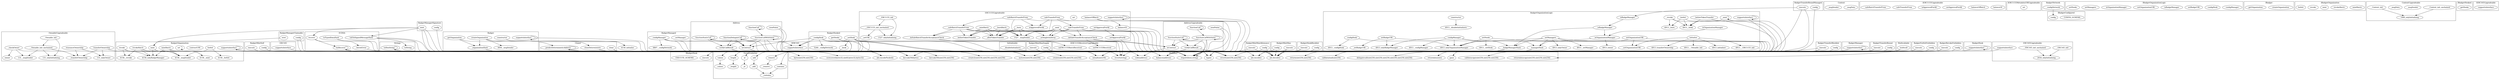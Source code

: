 strict digraph {
subgraph cluster_5890_BadgerMintSelf {
label = "BadgerMintSelf"
"5890_execute" [label="execute"]
"5890_config" [label="config"]
}subgraph cluster_131_OwnableUpgradeable {
label = "OwnableUpgradeable"
"131_renounceOwnership" [label="renounceOwnership"]
"131_transferOwnership" [label="transferOwnership"]
"131___Ownable_init" [label="__Ownable_init"]
"131__transferOwnership" [label="_transferOwnership"]
"131___Ownable_init_unchained" [label="__Ownable_init_unchained"]
"131_owner" [label="owner"]
"131__checkOwner" [label="_checkOwner"]
"131___Ownable_init" -> "131___Ownable_init_unchained"
"131___Ownable_init_unchained" -> "131__msgSender"
"131___Ownable_init_unchained" -> "131_onlyInitializing"
"131_transferOwnership" -> "131_onlyOwner"
"131_renounceOwnership" -> "131__transferOwnership"
"131__checkOwner" -> "131_owner"
"131_renounceOwnership" -> "131_onlyOwner"
"131___Ownable_init_unchained" -> "131__transferOwnership"
"131__checkOwner" -> "131__msgSender"
"131___Ownable_init" -> "131_onlyInitializing"
"131_transferOwnership" -> "131__transferOwnership"
}subgraph cluster_3081_ERC165 {
label = "ERC165"
"3081_supportsInterface" [label="supportsInterface"]
}subgraph cluster_2443_Context {
label = "Context"
"2443__msgData" [label="_msgData"]
"2443__msgSender" [label="_msgSender"]
}subgraph cluster_6926_BadgerManagerClaimable {
label = "BadgerManagerClaimable"
"6926_config" [label="config"]
"6926_mint" [label="mint"]
}subgraph cluster_3856_Badger {
label = "Badger"
"3856_createOrganization" [label="createOrganization"]
"3856_supportsInterface" [label="supportsInterface"]
"3856_constructor" [label="constructor"]
"3856__organizationHash" [label="_organizationHash"]
"3856_getOrganization" [label="getOrganization"]
"3856_supportsInterface" -> "3856_supportsInterface"
"3856_getOrganization" -> "3856__organizationHash"
"3856_createOrganization" -> "3856__msgSender"
"3856_createOrganization" -> "3856__organizationHash"
}subgraph cluster_3093_IERC165 {
label = "IERC165"
"3093_supportsInterface" [label="supportsInterface"]
}subgraph cluster_6807_BadgerManaged {
label = "BadgerManaged"
"6807__setManager" [label="_setManager"]
"6807__configManager" [label="_configManager"]
"6807__configManager" -> "6807__configNetwork"
}subgraph cluster_1690_IERC1155Upgradeable {
label = "IERC1155Upgradeable"
"1690_balanceOf" [label="balanceOf"]
"1690_balanceOfBatch" [label="balanceOfBatch"]
"1690_setApprovalForAll" [label="setApprovalForAll"]
"1690_isApprovedForAll" [label="isApprovedForAll"]
"1690_safeTransferFrom" [label="safeTransferFrom"]
"1690_safeBatchTransferFrom" [label="safeBatchTransferFrom"]
}subgraph cluster_282_Initializable {
label = "Initializable"
"282__disableInitializers" [label="_disableInitializers"]
}subgraph cluster_5788_BadgerMintMaxSupply {
label = "BadgerMintMaxSupply"
"5788_config" [label="config"]
"5788_execute" [label="execute"]
}subgraph cluster_1948_AddressUpgradeable {
label = "AddressUpgradeable"
"1948_functionCallWithValue" [label="functionCallWithValue"]
"1948_isContract" [label="isContract"]
"1948_sendValue" [label="sendValue"]
"1948_verifyCallResult" [label="verifyCallResult"]
"1948_functionCall" [label="functionCall"]
"1948_functionStaticCall" [label="functionStaticCall"]
"1948_functionStaticCall" -> "1948_isContract"
"1948_functionCallWithValue" -> "1948_verifyCallResult"
"1948_functionStaticCall" -> "1948_verifyCallResult"
"1948_functionCallWithValue" -> "1948_isContract"
"1948_functionCallWithValue" -> "1948_functionCallWithValue"
"1948_functionCall" -> "1948_functionCallWithValue"
"1948_functionCall" -> "1948_functionCall"
"1948_functionStaticCall" -> "1948_functionStaticCall"
}subgraph cluster_5664_BadgerMintMaxAllowance {
label = "BadgerMintMaxAllowance"
"5664_config" [label="config"]
"5664_execute" [label="execute"]
}subgraph cluster_5537_BadgerMintMax {
label = "BadgerMintMax"
"5537_execute" [label="execute"]
"5537_config" [label="config"]
}subgraph cluster_5410_BadgerHookBlocklist {
label = "BadgerHookBlocklist"
"5410_execute" [label="execute"]
"5410_config" [label="config"]
}subgraph cluster_1568_IERC1155ReceiverUpgradeable {
label = "IERC1155ReceiverUpgradeable"
"1568_onERC1155BatchReceived" [label="onERC1155BatchReceived"]
"1568_onERC1155Received" [label="onERC1155Received"]
}subgraph cluster_1705_IERC1155MetadataURIUpgradeable {
label = "IERC1155MetadataURIUpgradeable"
"1705_uri" [label="uri"]
}subgraph cluster_3883_BadgerNetwork {
label = "BadgerNetwork"
"3883__configNetwork" [label="_configNetwork"]
}subgraph cluster_6700_IBadgerOrganizationLogic {
label = "IBadgerOrganizationLogic"
"6700_configManager" [label="configManager"]
"6700_configHook" [label="configHook"]
"6700_setBadgeURI" [label="setBadgeURI"]
"6700_isBadgeManager" [label="isBadgeManager"]
"6700_setOrganizationURI" [label="setOrganizationURI"]
"6700_isOrganizationManager" [label="isOrganizationManager"]
"6700_setManagers" [label="setManagers"]
"6700_setHooks" [label="setHooks"]
}subgraph cluster_4913_BadgerOrganizationLogic {
label = "BadgerOrganizationLogic"
"4913_isOrganizationManager" [label="isOrganizationManager"]
"4913__setBadgeURI" [label="_setBadgeURI"]
"4913__isOrganizationManager" [label="_isOrganizationManager"]
"4913_isBadgeManager" [label="isBadgeManager"]
"4913__setOrganizationURI" [label="_setOrganizationURI"]
"4913_initialize" [label="initialize"]
"4913_configHook" [label="configHook"]
"4913_setManagers" [label="setManagers"]
"4913_constructor" [label="constructor"]
"4913__beforeTokenTransfer" [label="_beforeTokenTransfer"]
"4913__badgeManagerHash" [label="_badgeManagerHash"]
"4913_supportsInterface" [label="supportsInterface"]
"4913__revoke" [label="_revoke"]
"4913__forfeit" [label="_forfeit"]
"4913_setBadgeURI" [label="setBadgeURI"]
"4913__mint" [label="_mint"]
"4913__managerHash" [label="_managerHash"]
"4913_setHooks" [label="setHooks"]
"4913__isBadgeManager" [label="_isBadgeManager"]
"4913_setOrganizationURI" [label="setOrganizationURI"]
"4913_configManager" [label="configManager"]
"4913_isBadgeManager" -> "4913__isBadgeManager"
"4913__isBadgeManager" -> "4913__badgeManagerHash"
"4913_initialize" -> "4913_transferOwnership"
"4913_configManager" -> "4913_onlyOrganizationManager"
"4913_setHooks" -> "4913__setHook"
"4913_initialize" -> "4913___Ownable_init"
"4913_constructor" -> "4913__disableInitializers"
"4913__revoke" -> "4913__burn"
"4913_isOrganizationManager" -> "4913__isOrganizationManager"
"4913_supportsInterface" -> "4913_supportsInterface"
"4913_initialize" -> "4913__setOrganizationURI"
"4913_setManagers" -> "4913_onlyOrganizationManager"
"4913__mint" -> "4913__mint"
"4913_setManagers" -> "4913_onlyOwner"
"4913_setOrganizationURI" -> "4913__setOrganizationURI"
"4913_setBadgeURI" -> "4913__setBadgeURI"
"4913_setHooks" -> "4913_onlyOrganizationManager"
"4913_setManagers" -> "4913__badgeManagerHash"
"4913_initialize" -> "4913_initializer"
"4913_setManagers" -> "4913__setManager"
"4913_configManager" -> "4913__managerHash"
"4913_configManager" -> "4913__badgeManagerHash"
"4913_setManagers" -> "4913__managerHash"
"4913_setBadgeURI" -> "4913_onlyBadgeManager"
"4913_initialize" -> "4913___ERC1155_init"
"4913__isBadgeManager" -> "4913__isOrganizationManager"
"4913_configHook" -> "4913_onlyOrganizationManager"
"4913__revoke" -> "4913__hook"
"4913__forfeit" -> "4913__burn"
"4913__beforeTokenTransfer" -> "4913__hook"
"4913_configManager" -> "4913__configManager"
"4913__forfeit" -> "4913__hook"
"4913__isOrganizationManager" -> "4913_owner"
"4913_configManager" -> "4913_onlyBadgeManager"
"4913__isOrganizationManager" -> "4913__managerHash"
"4913__mint" -> "4913__hook"
"4913_configHook" -> "4913__configHook"
"4913_setOrganizationURI" -> "4913_onlyOrganizationManager"
}subgraph cluster_7091_BadgerManagerSignature {
label = "BadgerManagerSignature"
"7091_mint" [label="mint"]
"7091_config" [label="config"]
}subgraph cluster_6452_IBadger {
label = "IBadger"
"6452_createOrganization" [label="createOrganization"]
"6452_getOrganization" [label="getOrganization"]
}subgraph cluster_6068_BadgerTransferBlocklist {
label = "BadgerTransferBlocklist"
"6068_config" [label="config"]
"6068_execute" [label="execute"]
}subgraph cluster_6840_BadgerManager {
label = "BadgerManager"
"6840_supportsInterface" [label="supportsInterface"]
"6840_supportsInterface" -> "6840_supportsInterface"
}subgraph cluster_6200_BadgerTransferBound {
label = "BadgerTransferBound"
"6200_execute" [label="execute"]
"6200_config" [label="config"]
}subgraph cluster_4158_BadgerOrganization {
label = "BadgerOrganization"
"4158_mint" [label="mint"]
"4158_supportsInterface" [label="supportsInterface"]
"4158_contractURI" [label="contractURI"]
"4158_uri" [label="uri"]
"4158_forfeit" [label="forfeit"]
"4158_revoke" [label="revoke"]
"4158_revokeBatch" [label="revokeBatch"]
"4158_mintBatch" [label="mintBatch"]
"4158_mint" -> "4158__msgSender"
"4158_mint" -> "4158_onlyBadgeManager"
"4158_forfeit" -> "4158__forfeit"
"4158_revoke" -> "4158__msgSender"
"4158_revokeBatch" -> "4158_onlyBadgeManager"
"4158_mintBatch" -> "4158_onlyBadgeManager"
"4158_revokeBatch" -> "4158__revoke"
"4158_mint" -> "4158__mint"
"4158_mintBatch" -> "4158__mint"
"4158_revoke" -> "4158__revoke"
"4158_forfeit" -> "4158__msgSender"
"4158_revoke" -> "4158_onlyBadgeManager"
"4158_supportsInterface" -> "4158_supportsInterface"
"4158_revokeBatch" -> "4158__msgSender"
"4158_uri" -> "4158_uri"
"4158_mintBatch" -> "4158__msgSender"
}subgraph cluster_6594_IBadgerOrganization {
label = "IBadgerOrganization"
"6594_mintBatch" [label="mintBatch"]
"6594_revokeBatch" [label="revokeBatch"]
"6594_mint" [label="mint"]
"6594_revoke" [label="revoke"]
"6594_forfeit" [label="forfeit"]
}subgraph cluster_7107_Multicallable {
label = "Multicallable"
"7107_multicall" [label="multicall"]
}subgraph cluster_6468_IBadgerConfigured {
label = "IBadgerConfigured"
"6468_CONFIG_SCHEMA" [label="CONFIG_SCHEMA"]
"6468_config" [label="config"]
}subgraph cluster_1990_ContextUpgradeable {
label = "ContextUpgradeable"
"1990___Context_init_unchained" [label="__Context_init_unchained"]
"1990__msgSender" [label="_msgSender"]
"1990__msgData" [label="_msgData"]
"1990___Context_init" [label="__Context_init"]
"1990___Context_init" -> "1990_onlyInitializing"
"1990___Context_init_unchained" -> "1990_onlyInitializing"
}subgraph cluster_5324_BadgerForfeitForbidden {
label = "BadgerForfeitForbidden"
"5324_config" [label="config"]
"5324_execute" [label="execute"]
}subgraph cluster_2126_Clones {
label = "Clones"
"2126_clone" [label="clone"]
"2126_cloneDeterministic" [label="cloneDeterministic"]
"2126_predictDeterministicAddress" [label="predictDeterministicAddress"]
"2126_predictDeterministicAddress" -> "2126_predictDeterministicAddress"
}subgraph cluster_6352_BadgerTransferBoundManaged {
label = "BadgerTransferBoundManaged"
"6352_config" [label="config"]
"6352_execute" [label="execute"]
}subgraph cluster_6488_IBadgerHook {
label = "IBadgerHook"
"6488_execute" [label="execute"]
"6488_EXECUTE_SCHEMA" [label="EXECUTE_SCHEMA"]
}subgraph cluster_5976_BadgerRevokeForbidden {
label = "BadgerRevokeForbidden"
"5976_config" [label="config"]
"5976_execute" [label="execute"]
}subgraph cluster_4956_BadgerHook {
label = "BadgerHook"
"4956_supportsInterface" [label="supportsInterface"]
"4956_supportsInterface" -> "4956_supportsInterface"
}subgraph cluster_3692_EnumerableSet {
label = "EnumerableSet"
"3692_values" [label="values"]
"3692__at" [label="_at"]
"3692_length" [label="length"]
"3692__add" [label="_add"]
"3692__length" [label="_length"]
"3692_add" [label="add"]
"3692_contains" [label="contains"]
"3692__remove" [label="_remove"]
"3692_remove" [label="remove"]
"3692__values" [label="_values"]
"3692_at" [label="at"]
"3692__contains" [label="_contains"]
"3692_values" -> "3692__values"
"3692_add" -> "3692__add"
"3692_at" -> "3692__at"
"3692_remove" -> "3692__remove"
"3692_length" -> "3692__length"
"3692__add" -> "3692__contains"
"3692_contains" -> "3692__contains"
}subgraph cluster_2669_Strings {
label = "Strings"
"2669_toString" [label="toString"]
"2669_toHexString" [label="toHexString"]
"2669_toHexString" -> "2669_toHexString"
}subgraph cluster_3057_ECDSA {
label = "ECDSA"
"3057_recover" [label="recover"]
"3057_tryRecover" [label="tryRecover"]
"3057_toTypedDataHash" [label="toTypedDataHash"]
"3057__throwError" [label="_throwError"]
"3057_toEthSignedMessageHash" [label="toEthSignedMessageHash"]
"3057_recover" -> "3057__throwError"
"3057_tryRecover" -> "3057_tryRecover"
"3057_recover" -> "3057_tryRecover"
}subgraph cluster_2034_ERC165Upgradeable {
label = "ERC165Upgradeable"
"2034___ERC165_init" [label="__ERC165_init"]
"2034___ERC165_init_unchained" [label="__ERC165_init_unchained"]
"2034_supportsInterface" [label="supportsInterface"]
"2034___ERC165_init" -> "2034_onlyInitializing"
"2034___ERC165_init_unchained" -> "2034_onlyInitializing"
}subgraph cluster_6516_IBadgerHooked {
label = "IBadgerHooked"
"6516_getHooks" [label="getHooks"]
}subgraph cluster_2421_Address {
label = "Address"
"2421_isContract" [label="isContract"]
"2421_functionCall" [label="functionCall"]
"2421_functionStaticCall" [label="functionStaticCall"]
"2421_functionCallWithValue" [label="functionCallWithValue"]
"2421_verifyCallResult" [label="verifyCallResult"]
"2421_sendValue" [label="sendValue"]
"2421_functionDelegateCall" [label="functionDelegateCall"]
"2421_functionStaticCall" -> "2421_verifyCallResult"
"2421_functionCallWithValue" -> "2421_isContract"
"2421_functionCallWithValue" -> "2421_verifyCallResult"
"2421_functionDelegateCall" -> "2421_functionDelegateCall"
"2421_functionDelegateCall" -> "2421_verifyCallResult"
"2421_functionStaticCall" -> "2421_functionStaticCall"
"2421_functionDelegateCall" -> "2421_isContract"
"2421_functionStaticCall" -> "2421_isContract"
"2421_functionCall" -> "2421_functionCall"
"2421_functionCallWithValue" -> "2421_functionCallWithValue"
"2421_functionCall" -> "2421_functionCallWithValue"
}subgraph cluster_1527_ERC1155Upgradeable {
label = "ERC1155Upgradeable"
"1527__beforeTokenTransfer" [label="_beforeTokenTransfer"]
"1527__burnBatch" [label="_burnBatch"]
"1527__safeBatchTransferFrom" [label="_safeBatchTransferFrom"]
"1527___ERC1155_init_unchained" [label="__ERC1155_init_unchained"]
"1527__asSingletonArray" [label="_asSingletonArray"]
"1527_setApprovalForAll" [label="setApprovalForAll"]
"1527_safeTransferFrom" [label="safeTransferFrom"]
"1527_supportsInterface" [label="supportsInterface"]
"1527__doSafeBatchTransferAcceptanceCheck" [label="_doSafeBatchTransferAcceptanceCheck"]
"1527__setApprovalForAll" [label="_setApprovalForAll"]
"1527_uri" [label="uri"]
"1527__afterTokenTransfer" [label="_afterTokenTransfer"]
"1527_balanceOfBatch" [label="balanceOfBatch"]
"1527_balanceOf" [label="balanceOf"]
"1527___ERC1155_init" [label="__ERC1155_init"]
"1527__setURI" [label="_setURI"]
"1527__doSafeTransferAcceptanceCheck" [label="_doSafeTransferAcceptanceCheck"]
"1527__mintBatch" [label="_mintBatch"]
"1527_isApprovedForAll" [label="isApprovedForAll"]
"1527__mint" [label="_mint"]
"1527_safeBatchTransferFrom" [label="safeBatchTransferFrom"]
"1527__safeTransferFrom" [label="_safeTransferFrom"]
"1527__burn" [label="_burn"]
"1527__mintBatch" -> "1527__beforeTokenTransfer"
"1527_setApprovalForAll" -> "1527__msgSender"
"1527__burn" -> "1527__afterTokenTransfer"
"1527__safeBatchTransferFrom" -> "1527__msgSender"
"1527__mint" -> "1527__afterTokenTransfer"
"1527__safeTransferFrom" -> "1527__beforeTokenTransfer"
"1527__safeBatchTransferFrom" -> "1527__afterTokenTransfer"
"1527__burnBatch" -> "1527__beforeTokenTransfer"
"1527__burn" -> "1527__msgSender"
"1527_safeBatchTransferFrom" -> "1527__safeBatchTransferFrom"
"1527_supportsInterface" -> "1527_supportsInterface"
"1527__burn" -> "1527__beforeTokenTransfer"
"1527_safeTransferFrom" -> "1527__msgSender"
"1527__burn" -> "1527__asSingletonArray"
"1527__safeTransferFrom" -> "1527__doSafeTransferAcceptanceCheck"
"1527__burnBatch" -> "1527__msgSender"
"1527_safeBatchTransferFrom" -> "1527__msgSender"
"1527__mint" -> "1527__msgSender"
"1527___ERC1155_init_unchained" -> "1527__setURI"
"1527__mint" -> "1527__beforeTokenTransfer"
"1527__mintBatch" -> "1527__doSafeBatchTransferAcceptanceCheck"
"1527___ERC1155_init" -> "1527___ERC1155_init_unchained"
"1527_balanceOfBatch" -> "1527_balanceOf"
"1527__mint" -> "1527__doSafeTransferAcceptanceCheck"
"1527__safeBatchTransferFrom" -> "1527__doSafeBatchTransferAcceptanceCheck"
"1527__safeTransferFrom" -> "1527__msgSender"
"1527__mint" -> "1527__asSingletonArray"
"1527_safeTransferFrom" -> "1527__safeTransferFrom"
"1527_setApprovalForAll" -> "1527__setApprovalForAll"
"1527___ERC1155_init" -> "1527_onlyInitializing"
"1527__safeTransferFrom" -> "1527__afterTokenTransfer"
"1527__safeBatchTransferFrom" -> "1527__beforeTokenTransfer"
"1527_safeTransferFrom" -> "1527_isApprovedForAll"
"1527__safeTransferFrom" -> "1527__asSingletonArray"
"1527__mintBatch" -> "1527__afterTokenTransfer"
"1527__mintBatch" -> "1527__msgSender"
"1527__burnBatch" -> "1527__afterTokenTransfer"
"1527___ERC1155_init_unchained" -> "1527_onlyInitializing"
"1527_safeBatchTransferFrom" -> "1527_isApprovedForAll"
}subgraph cluster_5240_BadgerHooked {
label = "BadgerHooked"
"5240__hook" [label="_hook"]
"5240_getHooks" [label="getHooks"]
"5240__setHook" [label="_setHook"]
"5240__configHook" [label="_configHook"]
"5240__configHook" -> "5240__configNetwork"
"5240__setHook" -> "5240__hook"
}subgraph cluster_2046_IERC165Upgradeable {
label = "IERC165Upgradeable"
"2046_supportsInterface" [label="supportsInterface"]
}subgraph cluster_solidity {
label = "[Solidity]"
"code(address)" 
"create2(uint256,uint256,uint256,uint256)" 
"calldataload(uint256)" 
"revert(uint256,uint256)" 
"return(uint256,uint256)" 
"abi.decode()" 
"keccak256(uint256,uint256)" 
"keccak256(bytes)" 
"create(uint256,uint256,uint256)" 
"abi.encodePacked()" 
"byte(uint256,uint256)" 
"abi.encode()" 
"returndatacopy(uint256,uint256,uint256)" 
"require(bool,string)" 
"revert(string)" 
"calldatacopy(uint256,uint256,uint256)" 
"balance(address)" 
"ecrecover(bytes32,uint8,bytes32,bytes32)" 
"mload(uint256)" 
"type()" 
"gas()" 
"returndatasize()" 
"mstore(uint256,uint256)" 
"delegatecall(uint256,uint256,uint256,uint256,uint256,uint256)" 
"7107_multicall" -> "mstore(uint256,uint256)"
"1527__doSafeTransferAcceptanceCheck" -> "revert(string)"
"6068_config" -> "abi.decode()"
"5537_execute" -> "require(bool,string)"
"5976_execute" -> "require(bool,string)"
"1527_safeTransferFrom" -> "require(bool,string)"
"5240__setHook" -> "abi.encode()"
"5976_execute" -> "abi.decode()"
"3856__organizationHash" -> "abi.encodePacked()"
"3057_tryRecover" -> "byte(uint256,uint256)"
"1527__burnBatch" -> "require(bool,string)"
"7091_config" -> "abi.decode()"
"3856__organizationHash" -> "keccak256(bytes)"
"5324_config" -> "abi.decode()"
"2126_cloneDeterministic" -> "mload(uint256)"
"4913_setManagers" -> "require(bool,string)"
"4158_supportsInterface" -> "type()"
"1527__mintBatch" -> "require(bool,string)"
"1527_balanceOf" -> "require(bool,string)"
"5664_config" -> "require(bool,string)"
"6352_config" -> "abi.decode()"
"7107_multicall" -> "delegatecall(uint256,uint256,uint256,uint256,uint256,uint256)"
"3057__throwError" -> "revert(string)"
"5976_config" -> "abi.decode()"
"3081_supportsInterface" -> "type()"
"1527__mint" -> "require(bool,string)"
"2421_sendValue" -> "balance(address)"
"4913_setHooks" -> "require(bool,string)"
"6068_execute" -> "require(bool,string)"
"5890_config" -> "abi.decode()"
"6926_config" -> "abi.decode()"
"5664_execute" -> "abi.decode()"
"1948_functionCallWithValue" -> "balance(address)"
"6200_config" -> "abi.decode()"
"2126_cloneDeterministic" -> "mstore(uint256,uint256)"
"1527__setApprovalForAll" -> "require(bool,string)"
"2669_toHexString" -> "require(bool,string)"
"5890_execute" -> "require(bool,string)"
"4158_mintBatch" -> "require(bool,string)"
"4913__managerHash" -> "abi.encode()"
"4913__mint" -> "abi.encode()"
"1948_functionStaticCall" -> "require(bool,string)"
"7091_mint" -> "keccak256(bytes)"
"5240__configHook" -> "type()"
"4913__badgeManagerHash" -> "abi.encode()"
"3057_toEthSignedMessageHash" -> "abi.encodePacked()"
"5410_execute" -> "require(bool,string)"
"6200_execute" -> "require(bool,string)"
"2421_verifyCallResult" -> "revert(string)"
"4913_supportsInterface" -> "type()"
"7107_multicall" -> "revert(uint256,uint256)"
"5537_config" -> "require(bool,string)"
"5664_config" -> "abi.decode()"
"7107_multicall" -> "returndatasize()"
"1948_isContract" -> "code(address)"
"1948_sendValue" -> "balance(address)"
"1527__doSafeBatchTransferAcceptanceCheck" -> "revert(string)"
"7107_multicall" -> "return(uint256,uint256)"
"5324_execute" -> "require(bool,string)"
"4913__forfeit" -> "abi.encode()"
"2421_functionCallWithValue" -> "require(bool,string)"
"5537_execute" -> "abi.decode()"
"2421_sendValue" -> "require(bool,string)"
"131__checkOwner" -> "require(bool,string)"
"7107_multicall" -> "mload(uint256)"
"2126_clone" -> "mstore(uint256,uint256)"
"7107_multicall" -> "gas()"
"5890_execute" -> "abi.decode()"
"2126_cloneDeterministic" -> "create2(uint256,uint256,uint256,uint256)"
"1948_verifyCallResult" -> "mload(uint256)"
"6200_execute" -> "abi.decode()"
"2126_clone" -> "create(uint256,uint256,uint256)"
"6807__configManager" -> "require(bool,string)"
"4913__managerHash" -> "keccak256(bytes)"
"3057_toTypedDataHash" -> "keccak256(bytes)"
"7107_multicall" -> "calldataload(uint256)"
"4913__beforeTokenTransfer" -> "abi.encode()"
"2126_clone" -> "require(bool,string)"
"1527_safeBatchTransferFrom" -> "require(bool,string)"
"5788_config" -> "abi.decode()"
"1527_balanceOfBatch" -> "require(bool,string)"
"5788_execute" -> "abi.decode()"
"5537_config" -> "abi.decode()"
"1527__safeBatchTransferFrom" -> "require(bool,string)"
"5664_execute" -> "require(bool,string)"
"7091_mint" -> "require(bool,string)"
"6068_execute" -> "abi.decode()"
"5240__setHook" -> "type()"
"3856_supportsInterface" -> "type()"
"2421_verifyCallResult" -> "mload(uint256)"
"2126_predictDeterministicAddress" -> "keccak256(uint256,uint256)"
"3057_tryRecover" -> "mload(uint256)"
"1948_sendValue" -> "require(bool,string)"
"282__disableInitializers" -> "require(bool,string)"
"1948_verifyCallResult" -> "revert(uint256,uint256)"
"4913_setOrganizationURI" -> "require(bool,string)"
"5410_execute" -> "abi.decode()"
"1948_verifyCallResult" -> "revert(string)"
"4158_revokeBatch" -> "require(bool,string)"
"6840_supportsInterface" -> "type()"
"2126_predictDeterministicAddress" -> "mload(uint256)"
"5788_config" -> "require(bool,string)"
"131_transferOwnership" -> "require(bool,string)"
"2421_functionStaticCall" -> "require(bool,string)"
"2421_functionCallWithValue" -> "balance(address)"
"6352_execute" -> "require(bool,string)"
"7091_mint" -> "abi.encodePacked()"
"4956_supportsInterface" -> "type()"
"5410_config" -> "abi.decode()"
"2421_functionDelegateCall" -> "require(bool,string)"
"2034_supportsInterface" -> "type()"
"5324_execute" -> "abi.decode()"
"3057_toEthSignedMessageHash" -> "keccak256(bytes)"
"2126_clone" -> "mload(uint256)"
"1527__burn" -> "require(bool,string)"
"2126_cloneDeterministic" -> "require(bool,string)"
"6807__configManager" -> "type()"
"3057_tryRecover" -> "ecrecover(bytes32,uint8,bytes32,bytes32)"
"3856_constructor" -> "require(bool,string)"
"2421_verifyCallResult" -> "revert(uint256,uint256)"
"4913_setBadgeURI" -> "require(bool,string)"
"5788_execute" -> "require(bool,string)"
"5240__setHook" -> "require(bool,string)"
"5240__configHook" -> "require(bool,string)"
"1527_supportsInterface" -> "type()"
"4913__revoke" -> "abi.encode()"
"4913__badgeManagerHash" -> "keccak256(bytes)"
"2126_predictDeterministicAddress" -> "mstore(uint256,uint256)"
"7107_multicall" -> "returndatacopy(uint256,uint256,uint256)"
"3057_toTypedDataHash" -> "abi.encodePacked()"
"7107_multicall" -> "calldatacopy(uint256,uint256,uint256)"
"1527__safeTransferFrom" -> "require(bool,string)"
"1948_functionCallWithValue" -> "require(bool,string)"
"6926_config" -> "require(bool,string)"
"6352_execute" -> "abi.decode()"
"2421_isContract" -> "code(address)"
}"5240__hook" -> "3692_values"
"6807__configManager" -> "3093_supportsInterface"
"5240__configHook" -> "3093_supportsInterface"
"7091_mint" -> "4158_mint"
"3856_createOrganization" -> "4158_initialize"
"1527__doSafeBatchTransferAcceptanceCheck" -> "1948_isContract"
"7091_mint" -> "3057_toEthSignedMessageHash"
"5240_getHooks" -> "3692_length"
"7091_mint" -> "3057_recover"
"5240__setHook" -> "3093_supportsInterface"
"1527__doSafeTransferAcceptanceCheck" -> "1568_onERC1155Received"
"3856_createOrganization" -> "2126_cloneDeterministic"
"3057_toEthSignedMessageHash" -> "2669_toString"
"6926_mint" -> "4158_mint"
"5240__configHook" -> "3692_contains"
"5240__configHook" -> "2421_isContract"
"3856_getOrganization" -> "2126_predictDeterministicAddress"
"6807__configManager" -> "2421_isContract"
"5240__setHook" -> "3692_add"
"5240__setHook" -> "3692_remove"
"1527__doSafeBatchTransferAcceptanceCheck" -> "1568_onERC1155BatchReceived"
"5240__hook" -> "6488_execute"
"6352_execute" -> "4913_isBadgeManager"
"1527__doSafeTransferAcceptanceCheck" -> "1948_isContract"
"5240_getHooks" -> "3692_at"
"3883__configNetwork" -> "6468_config"
}